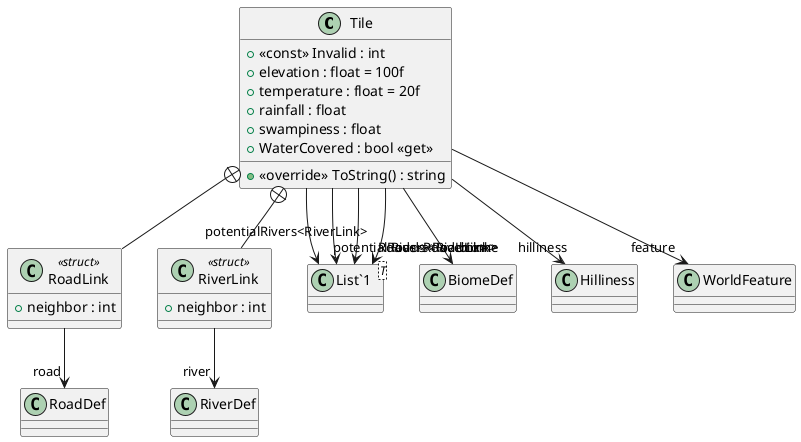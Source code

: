 @startuml
class Tile {
    + <<const>> Invalid : int
    + elevation : float = 100f
    + temperature : float = 20f
    + rainfall : float
    + swampiness : float
    + WaterCovered : bool <<get>>
    + <<override>> ToString() : string
}
class RoadLink <<struct>> {
    + neighbor : int
}
class RiverLink <<struct>> {
    + neighbor : int
}
class "List`1"<T> {
}
Tile --> "biome" BiomeDef
Tile --> "hilliness" Hilliness
Tile --> "feature" WorldFeature
Tile --> "potentialRoads<RoadLink>" "List`1"
Tile --> "potentialRivers<RiverLink>" "List`1"
Tile --> "Roads<RoadLink>" "List`1"
Tile --> "Rivers<RiverLink>" "List`1"
Tile +-- RoadLink
RoadLink --> "road" RoadDef
Tile +-- RiverLink
RiverLink --> "river" RiverDef
@enduml
